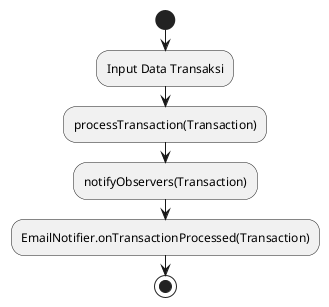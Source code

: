 @startuml
start
:Input Data Transaksi;
:processTransaction(Transaction);
:notifyObservers(Transaction);
:EmailNotifier.onTransactionProcessed(Transaction);
stop
@enduml